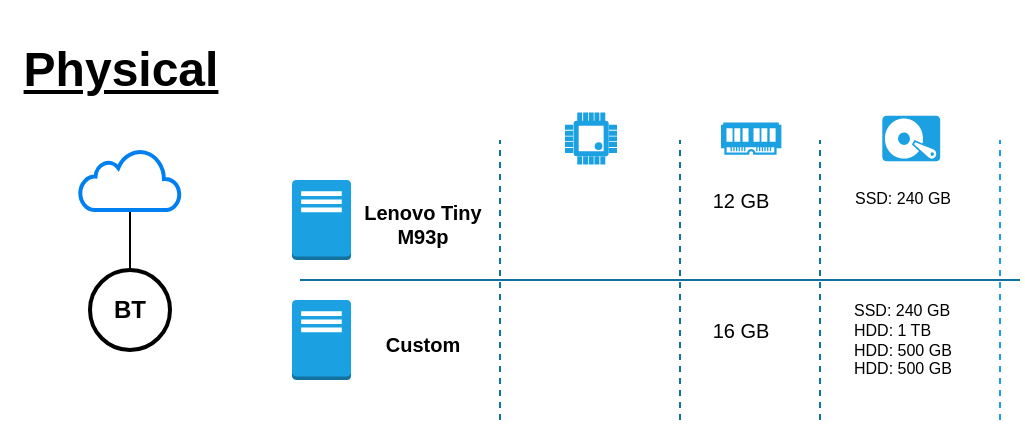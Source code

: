 <mxfile version="22.1.18" type="device">
  <diagram name="Page-1" id="WkWyxcvuHecFeF9vWdtm">
    <mxGraphModel dx="797" dy="464" grid="1" gridSize="10" guides="1" tooltips="1" connect="1" arrows="1" fold="1" page="1" pageScale="1" pageWidth="850" pageHeight="1100" math="0" shadow="0">
      <root>
        <mxCell id="0" />
        <mxCell id="1" parent="0" />
        <mxCell id="NKnknl26S_bkIEfBFu68-2" style="edgeStyle=orthogonalEdgeStyle;rounded=0;orthogonalLoop=1;jettySize=auto;html=1;entryX=0.5;entryY=0;entryDx=0;entryDy=0;endArrow=none;endFill=0;" edge="1" parent="1" source="ejTJkkPJhUkFEx7tDeuq-1" target="ejTJkkPJhUkFEx7tDeuq-3">
          <mxGeometry relative="1" as="geometry" />
        </mxCell>
        <mxCell id="ejTJkkPJhUkFEx7tDeuq-1" value="" style="html=1;verticalLabelPosition=bottom;align=center;labelBackgroundColor=#ffffff;verticalAlign=top;strokeWidth=2;strokeColor=#0080F0;shadow=0;dashed=0;shape=mxgraph.ios7.icons.cloud;" parent="1" vertex="1">
          <mxGeometry x="40" y="75" width="50" height="30" as="geometry" />
        </mxCell>
        <mxCell id="ejTJkkPJhUkFEx7tDeuq-2" value="&lt;h1&gt;Physical&lt;/h1&gt;" style="text;html=1;align=center;verticalAlign=middle;resizable=0;points=[];autosize=1;strokeColor=none;fillColor=none;fontStyle=4" parent="1" vertex="1">
          <mxGeometry width="120" height="70" as="geometry" />
        </mxCell>
        <mxCell id="ejTJkkPJhUkFEx7tDeuq-3" value="BT" style="ellipse;whiteSpace=wrap;html=1;aspect=fixed;strokeWidth=2;fontStyle=1" parent="1" vertex="1">
          <mxGeometry x="45" y="135" width="40" height="40" as="geometry" />
        </mxCell>
        <mxCell id="NKnknl26S_bkIEfBFu68-5" value="" style="endArrow=none;html=1;strokeWidth=1;rounded=0;fillColor=#b1ddf0;strokeColor=#10739e;" edge="1" parent="1">
          <mxGeometry width="50" height="50" relative="1" as="geometry">
            <mxPoint x="150" y="140" as="sourcePoint" />
            <mxPoint x="510" y="140" as="targetPoint" />
          </mxGeometry>
        </mxCell>
        <mxCell id="NKnknl26S_bkIEfBFu68-6" value="" style="endArrow=none;dashed=1;html=1;strokeWidth=1;rounded=0;fillColor=#b1ddf0;strokeColor=#10739e;" edge="1" parent="1">
          <mxGeometry width="50" height="50" relative="1" as="geometry">
            <mxPoint x="250" y="210" as="sourcePoint" />
            <mxPoint x="250" y="70" as="targetPoint" />
          </mxGeometry>
        </mxCell>
        <mxCell id="NKnknl26S_bkIEfBFu68-7" value="" style="endArrow=none;dashed=1;html=1;strokeWidth=1;rounded=0;fillColor=#b1ddf0;strokeColor=#10739e;" edge="1" parent="1">
          <mxGeometry width="50" height="50" relative="1" as="geometry">
            <mxPoint x="340" y="210" as="sourcePoint" />
            <mxPoint x="340" y="70" as="targetPoint" />
          </mxGeometry>
        </mxCell>
        <mxCell id="NKnknl26S_bkIEfBFu68-8" value="" style="endArrow=none;dashed=1;html=1;strokeWidth=1;rounded=0;fillColor=#b1ddf0;strokeColor=#10739e;" edge="1" parent="1">
          <mxGeometry width="50" height="50" relative="1" as="geometry">
            <mxPoint x="410" y="210" as="sourcePoint" />
            <mxPoint x="410" y="70" as="targetPoint" />
          </mxGeometry>
        </mxCell>
        <mxCell id="NKnknl26S_bkIEfBFu68-9" value="" style="endArrow=none;dashed=1;html=1;strokeWidth=1;rounded=0;fillColor=#647687;strokeColor=#1BA1E2;" edge="1" parent="1">
          <mxGeometry width="50" height="50" relative="1" as="geometry">
            <mxPoint x="500" y="210" as="sourcePoint" />
            <mxPoint x="500" y="70" as="targetPoint" />
          </mxGeometry>
        </mxCell>
        <mxCell id="NKnknl26S_bkIEfBFu68-12" value="" style="pointerEvents=1;shadow=0;dashed=0;html=1;strokeColor=#1BA1E2;fillColor=#1BA1E2;labelPosition=right;verticalLabelPosition=middle;verticalAlign=middle;align=left;outlineConnect=0;shape=mxgraph.veeam.cpu;fontColor=#ffffff;spacing=5;" vertex="1" parent="1">
          <mxGeometry x="283" y="56.8" width="25" height="25" as="geometry" />
        </mxCell>
        <mxCell id="NKnknl26S_bkIEfBFu68-16" value="" style="pointerEvents=1;shadow=0;dashed=0;html=1;strokeColor=#1BA1E2;fillColor=#1BA1E2;labelPosition=center;verticalLabelPosition=bottom;verticalAlign=top;align=center;outlineConnect=0;shape=mxgraph.veeam.ram;fontColor=#ffffff;" vertex="1" parent="1">
          <mxGeometry x="361" y="61.7" width="29.19" height="15.2" as="geometry" />
        </mxCell>
        <mxCell id="NKnknl26S_bkIEfBFu68-19" value="Lenovo Tiny&lt;br&gt;M93p" style="outlineConnect=0;dashed=0;verticalLabelPosition=middle;verticalAlign=middle;align=center;html=1;shape=mxgraph.aws3.traditional_server;fillColor=#1BA1E2;gradientColor=none;shadow=0;labelBackgroundColor=none;strokeColor=default;spacingTop=3;fontFamily=Helvetica;fontSize=10;fontColor=default;labelPosition=right;fontStyle=1;spacing=8;spacingRight=-41;" vertex="1" parent="1">
          <mxGeometry x="146" y="90" width="29.52" height="40" as="geometry" />
        </mxCell>
        <mxCell id="NKnknl26S_bkIEfBFu68-20" value="Custom" style="outlineConnect=0;dashed=0;verticalLabelPosition=middle;verticalAlign=middle;align=center;html=1;shape=mxgraph.aws3.traditional_server;fillColor=#1BA1E2;gradientColor=none;shadow=0;labelBackgroundColor=none;strokeColor=default;spacingTop=3;fontFamily=Helvetica;fontSize=10;fontColor=default;labelPosition=right;fontStyle=1;spacing=8;spacingRight=-41;" vertex="1" parent="1">
          <mxGeometry x="146" y="150" width="29.52" height="40" as="geometry" />
        </mxCell>
        <mxCell id="NKnknl26S_bkIEfBFu68-25" value="&lt;b style=&quot;color: rgb(255, 255, 255); font-size: 12px; text-align: left;&quot;&gt;&lt;font style=&quot;font-size: 10px;&quot;&gt;I5-4570T&lt;/font&gt;&lt;br&gt;&lt;/b&gt;&lt;font style=&quot;color: rgb(255, 255, 255); text-align: left; font-size: 8px;&quot;&gt;4 CPUs&lt;br&gt;2.9 GHz&lt;/font&gt;" style="text;html=1;align=center;verticalAlign=middle;resizable=0;points=[];autosize=1;strokeColor=none;fillColor=none;fontSize=10;fontFamily=Helvetica;fontColor=default;" vertex="1" parent="1">
          <mxGeometry x="263" y="85" width="60" height="50" as="geometry" />
        </mxCell>
        <mxCell id="NKnknl26S_bkIEfBFu68-28" value="&lt;b style=&quot;color: rgb(255, 255, 255); font-size: 12px; text-align: left;&quot;&gt;&lt;font style=&quot;font-size: 10px;&quot;&gt;I7-4770&lt;/font&gt;&lt;br&gt;&lt;/b&gt;&lt;font style=&quot;color: rgb(255, 255, 255); text-align: left; font-size: 8px;&quot;&gt;8 CPUs&lt;br&gt;3.4 GHz&lt;/font&gt;" style="text;html=1;align=center;verticalAlign=middle;resizable=0;points=[];autosize=1;strokeColor=none;fillColor=none;fontSize=10;fontFamily=Helvetica;fontColor=default;" vertex="1" parent="1">
          <mxGeometry x="263" y="150" width="60" height="50" as="geometry" />
        </mxCell>
        <mxCell id="NKnknl26S_bkIEfBFu68-29" value="12 GB" style="text;html=1;align=center;verticalAlign=middle;resizable=0;points=[];autosize=1;strokeColor=none;fillColor=none;fontSize=10;fontFamily=Helvetica;fontColor=default;" vertex="1" parent="1">
          <mxGeometry x="345" y="85" width="50" height="30" as="geometry" />
        </mxCell>
        <mxCell id="NKnknl26S_bkIEfBFu68-30" value="16 GB" style="text;html=1;align=center;verticalAlign=middle;resizable=0;points=[];autosize=1;strokeColor=none;fillColor=none;fontSize=10;fontFamily=Helvetica;fontColor=default;" vertex="1" parent="1">
          <mxGeometry x="345" y="150" width="50" height="30" as="geometry" />
        </mxCell>
        <mxCell id="NKnknl26S_bkIEfBFu68-31" value="" style="sketch=0;pointerEvents=1;shadow=0;dashed=0;html=1;strokeColor=none;fillColor=#1BA1E2;labelPosition=center;verticalLabelPosition=bottom;verticalAlign=top;outlineConnect=0;align=center;shape=mxgraph.office.devices.hard_disk;labelBackgroundColor=none;spacingTop=3;fontFamily=Helvetica;fontSize=10;fontColor=default;rotation=-90;" vertex="1" parent="1">
          <mxGeometry x="444.25" y="54.825" width="22.75" height="28.95" as="geometry" />
        </mxCell>
        <mxCell id="NKnknl26S_bkIEfBFu68-33" value="SSD: 240 GB" style="text;html=1;align=center;verticalAlign=middle;resizable=0;points=[];autosize=1;strokeColor=none;fillColor=none;fontSize=8;fontFamily=Helvetica;fontColor=default;" vertex="1" parent="1">
          <mxGeometry x="415.63" y="89" width="70" height="20" as="geometry" />
        </mxCell>
        <mxCell id="NKnknl26S_bkIEfBFu68-34" value="SSD: 240 GB&lt;br&gt;HDD: 1 TB&lt;br&gt;HDD: 500 GB&lt;br&gt;&lt;div style=&quot;&quot;&gt;&lt;span style=&quot;background-color: initial;&quot;&gt;HDD: 500 GB&lt;/span&gt;&lt;/div&gt;" style="text;html=1;align=left;verticalAlign=middle;resizable=0;points=[];autosize=1;strokeColor=none;fillColor=none;fontSize=8;fontFamily=Helvetica;fontColor=default;" vertex="1" parent="1">
          <mxGeometry x="425" y="145" width="70" height="50" as="geometry" />
        </mxCell>
      </root>
    </mxGraphModel>
  </diagram>
</mxfile>
